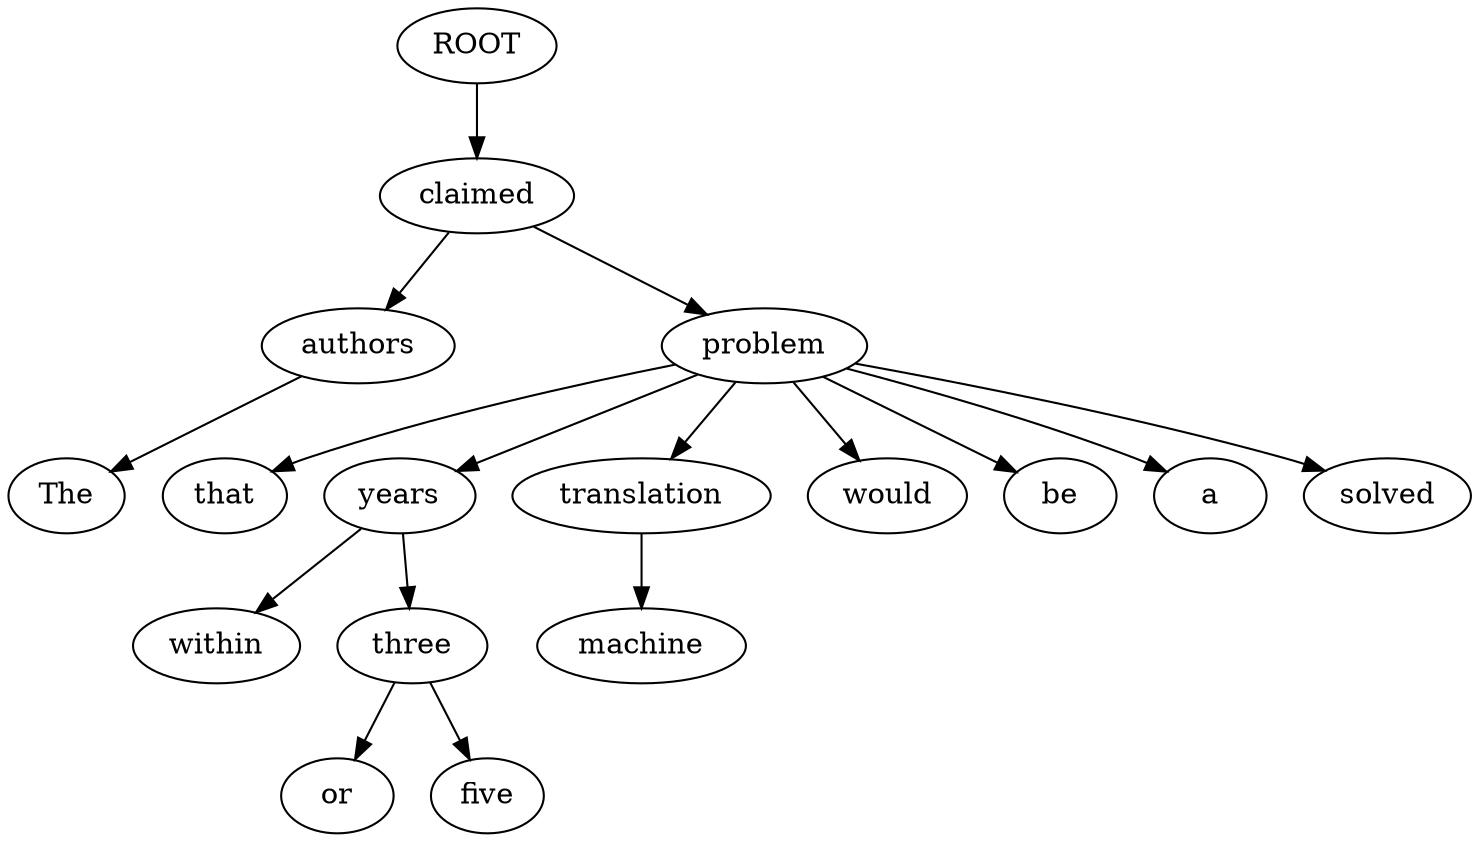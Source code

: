 digraph graph6 {
	node0 [label="ROOT"];
	node1 [label="The"];
	node2 [label="authors"];
	node3 [label="claimed"];
	node4 [label="that"];
	node5 [label="within"];
	node6 [label="three"];
	node7 [label="or"];
	node8 [label="five"];
	node9 [label="years"];
	node11 [label="machine"];
	node12 [label="translation"];
	node13 [label="would"];
	node14 [label="be"];
	node15 [label="a"];
	node16 [label="solved"];
	node17 [label="problem"];
	node0 -> node3;
	node2 -> node1;
	node3 -> node2;
	node17 -> node4;
	node9 -> node5;
	node9 -> node6;
	node6 -> node7;
	node6 -> node8;
	node17 -> node9;
	node12 -> node11;
	node17 -> node12;
	node17 -> node13;
	node17 -> node14;
	node17 -> node15;
	node17 -> node16;
	node3 -> node17;
}
